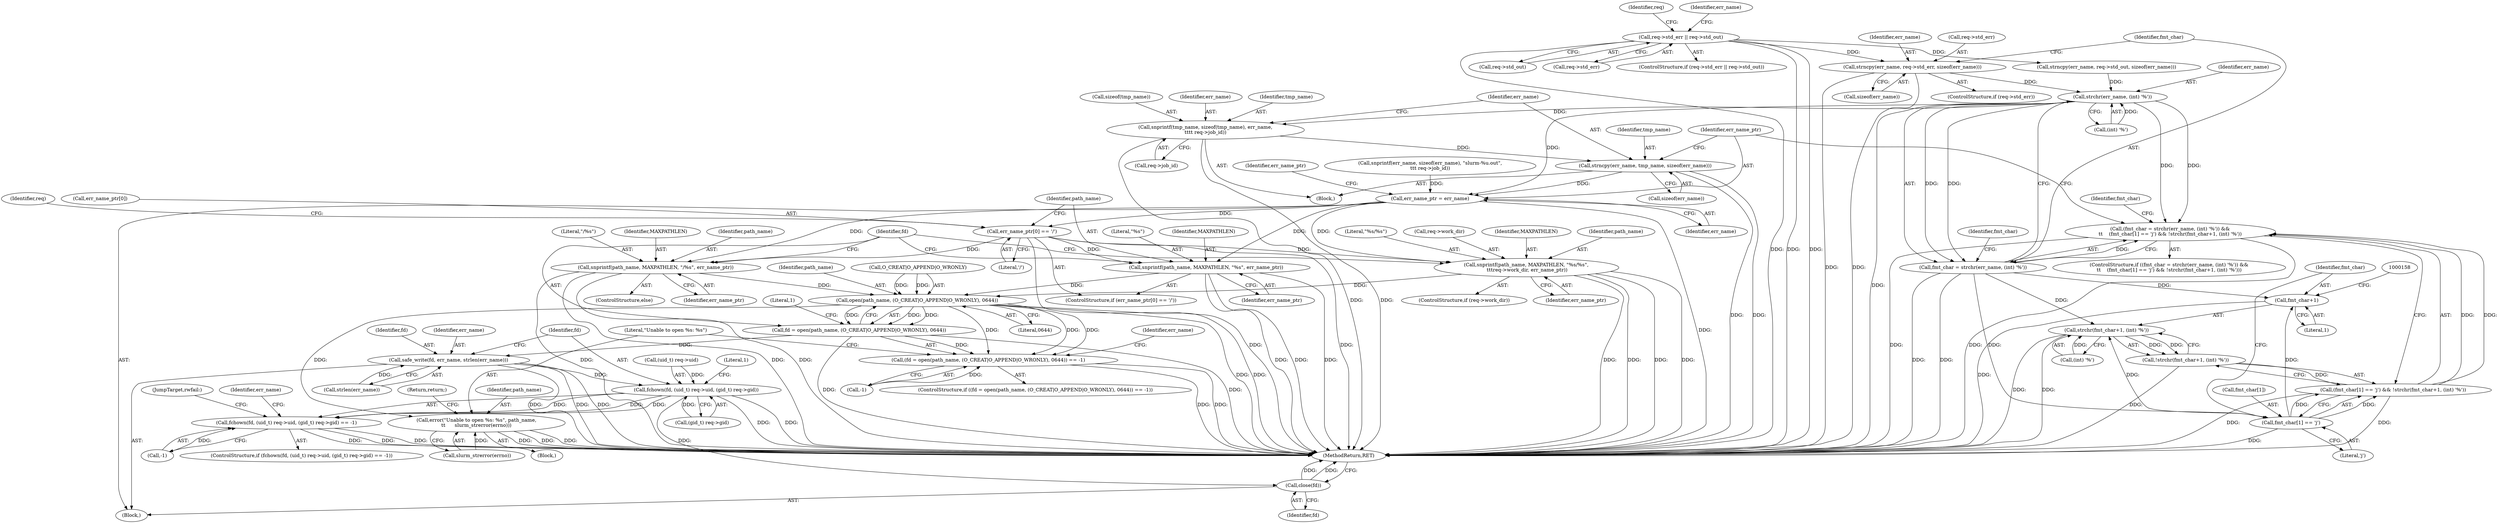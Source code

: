 digraph "0_slurm_92362a92fffe60187df61f99ab11c249d44120ee@API" {
"1000122" [label="(Call,strncpy(err_name, req->std_err, sizeof(err_name)))"];
"1000110" [label="(Call,req->std_err || req->std_out)"];
"1000141" [label="(Call,strchr(err_name, (int) '%'))"];
"1000138" [label="(Call,(fmt_char = strchr(err_name, (int) '%')) &&\n\t\t    (fmt_char[1] == 'j') && !strchr(fmt_char+1, (int) '%'))"];
"1000139" [label="(Call,fmt_char = strchr(err_name, (int) '%'))"];
"1000147" [label="(Call,fmt_char[1] == 'j')"];
"1000146" [label="(Call,(fmt_char[1] == 'j') && !strchr(fmt_char+1, (int) '%'))"];
"1000153" [label="(Call,strchr(fmt_char+1, (int) '%'))"];
"1000152" [label="(Call,!strchr(fmt_char+1, (int) '%'))"];
"1000154" [label="(Call,fmt_char+1)"];
"1000167" [label="(Call,snprintf(tmp_name, sizeof(tmp_name), err_name,\n\t\t\t\t req->job_id))"];
"1000175" [label="(Call,strncpy(err_name, tmp_name, sizeof(err_name)))"];
"1000190" [label="(Call,err_name_ptr = err_name)"];
"1000194" [label="(Call,err_name_ptr[0] == '/')"];
"1000199" [label="(Call,snprintf(path_name, MAXPATHLEN, \"%s\", err_name_ptr))"];
"1000227" [label="(Call,open(path_name, (O_CREAT|O_APPEND|O_WRONLY), 0644))"];
"1000224" [label="(Call,(fd = open(path_name, (O_CREAT|O_APPEND|O_WRONLY), 0644)) == -1)"];
"1000225" [label="(Call,fd = open(path_name, (O_CREAT|O_APPEND|O_WRONLY), 0644))"];
"1000251" [label="(Call,safe_write(fd, err_name, strlen(err_name)))"];
"1000258" [label="(Call,fchown(fd, (uid_t) req->uid, (gid_t) req->gid))"];
"1000257" [label="(Call,fchown(fd, (uid_t) req->uid, (gid_t) req->gid) == -1)"];
"1000285" [label="(Call,close(fd))"];
"1000238" [label="(Call,error(\"Unable to open %s: %s\", path_name,\n\t\t      slurm_strerror(errno)))"];
"1000209" [label="(Call,snprintf(path_name, MAXPATHLEN, \"%s/%s\",\n \t\t\treq->work_dir, err_name_ptr))"];
"1000218" [label="(Call,snprintf(path_name, MAXPATHLEN, \"/%s\", err_name_ptr))"];
"1000285" [label="(Call,close(fd))"];
"1000238" [label="(Call,error(\"Unable to open %s: %s\", path_name,\n\t\t      slurm_strerror(errno)))"];
"1000103" [label="(Block,)"];
"1000286" [label="(Identifier,fd)"];
"1000139" [label="(Call,fmt_char = strchr(err_name, (int) '%'))"];
"1000130" [label="(Call,strncpy(err_name, req->std_out, sizeof(err_name)))"];
"1000177" [label="(Identifier,tmp_name)"];
"1000254" [label="(Call,strlen(err_name))"];
"1000149" [label="(Identifier,fmt_char)"];
"1000256" [label="(ControlStructure,if (fchown(fd, (uid_t) req->uid, (gid_t) req->gid) == -1))"];
"1000167" [label="(Call,snprintf(tmp_name, sizeof(tmp_name), err_name,\n\t\t\t\t req->job_id))"];
"1000257" [label="(Call,fchown(fd, (uid_t) req->uid, (gid_t) req->gid) == -1)"];
"1000228" [label="(Identifier,path_name)"];
"1000127" [label="(Call,sizeof(err_name))"];
"1000235" [label="(Call,-1)"];
"1000171" [label="(Identifier,err_name)"];
"1000220" [label="(Identifier,MAXPATHLEN)"];
"1000175" [label="(Call,strncpy(err_name, tmp_name, sizeof(err_name)))"];
"1000213" [label="(Call,req->work_dir)"];
"1000192" [label="(Identifier,err_name)"];
"1000287" [label="(MethodReturn,RET)"];
"1000147" [label="(Call,fmt_char[1] == 'j')"];
"1000199" [label="(Call,snprintf(path_name, MAXPATHLEN, \"%s\", err_name_ptr))"];
"1000118" [label="(ControlStructure,if (req->std_err))"];
"1000143" [label="(Call,(int) '%')"];
"1000239" [label="(Literal,\"Unable to open %s: %s\")"];
"1000148" [label="(Call,fmt_char[1])"];
"1000274" [label="(Identifier,err_name)"];
"1000205" [label="(ControlStructure,if (req->work_dir))"];
"1000194" [label="(Call,err_name_ptr[0] == '/')"];
"1000196" [label="(Identifier,err_name_ptr)"];
"1000164" [label="(Identifier,fmt_char)"];
"1000218" [label="(Call,snprintf(path_name, MAXPATHLEN, \"/%s\", err_name_ptr))"];
"1000151" [label="(Literal,'j')"];
"1000193" [label="(ControlStructure,if (err_name_ptr[0] == '/'))"];
"1000172" [label="(Call,req->job_id)"];
"1000190" [label="(Call,err_name_ptr = err_name)"];
"1000156" [label="(Literal,1)"];
"1000259" [label="(Identifier,fd)"];
"1000236" [label="(Literal,1)"];
"1000137" [label="(ControlStructure,if ((fmt_char = strchr(err_name, (int) '%')) &&\n\t\t    (fmt_char[1] == 'j') && !strchr(fmt_char+1, (int) '%')))"];
"1000217" [label="(ControlStructure,else)"];
"1000155" [label="(Identifier,fmt_char)"];
"1000176" [label="(Identifier,err_name)"];
"1000211" [label="(Identifier,MAXPATHLEN)"];
"1000202" [label="(Literal,\"%s\")"];
"1000120" [label="(Identifier,req)"];
"1000141" [label="(Call,strchr(err_name, (int) '%'))"];
"1000168" [label="(Identifier,tmp_name)"];
"1000245" [label="(Identifier,err_name)"];
"1000122" [label="(Call,strncpy(err_name, req->std_err, sizeof(err_name)))"];
"1000265" [label="(Call,(gid_t) req->gid)"];
"1000207" [label="(Identifier,req)"];
"1000195" [label="(Call,err_name_ptr[0])"];
"1000271" [label="(Literal,1)"];
"1000182" [label="(Call,snprintf(err_name, sizeof(err_name), \"slurm-%u.out\",\n\t\t\t req->job_id))"];
"1000258" [label="(Call,fchown(fd, (uid_t) req->uid, (gid_t) req->gid))"];
"1000140" [label="(Identifier,fmt_char)"];
"1000284" [label="(JumpTarget,rwfail:)"];
"1000226" [label="(Identifier,fd)"];
"1000114" [label="(Call,req->std_out)"];
"1000203" [label="(Identifier,err_name_ptr)"];
"1000222" [label="(Identifier,err_name_ptr)"];
"1000111" [label="(Call,req->std_err)"];
"1000225" [label="(Call,fd = open(path_name, (O_CREAT|O_APPEND|O_WRONLY), 0644))"];
"1000260" [label="(Call,(uid_t) req->uid)"];
"1000270" [label="(Call,-1)"];
"1000223" [label="(ControlStructure,if ((fd = open(path_name, (O_CREAT|O_APPEND|O_WRONLY), 0644)) == -1))"];
"1000123" [label="(Identifier,err_name)"];
"1000160" [label="(Block,)"];
"1000224" [label="(Call,(fd = open(path_name, (O_CREAT|O_APPEND|O_WRONLY), 0644)) == -1)"];
"1000200" [label="(Identifier,path_name)"];
"1000169" [label="(Call,sizeof(tmp_name))"];
"1000154" [label="(Call,fmt_char+1)"];
"1000109" [label="(ControlStructure,if (req->std_err || req->std_out))"];
"1000138" [label="(Call,(fmt_char = strchr(err_name, (int) '%')) &&\n\t\t    (fmt_char[1] == 'j') && !strchr(fmt_char+1, (int) '%'))"];
"1000110" [label="(Call,req->std_err || req->std_out)"];
"1000252" [label="(Identifier,fd)"];
"1000191" [label="(Identifier,err_name_ptr)"];
"1000153" [label="(Call,strchr(fmt_char+1, (int) '%'))"];
"1000210" [label="(Identifier,path_name)"];
"1000240" [label="(Identifier,path_name)"];
"1000146" [label="(Call,(fmt_char[1] == 'j') && !strchr(fmt_char+1, (int) '%'))"];
"1000152" [label="(Call,!strchr(fmt_char+1, (int) '%'))"];
"1000198" [label="(Literal,'/')"];
"1000216" [label="(Identifier,err_name_ptr)"];
"1000237" [label="(Block,)"];
"1000124" [label="(Call,req->std_err)"];
"1000209" [label="(Call,snprintf(path_name, MAXPATHLEN, \"%s/%s\",\n \t\t\treq->work_dir, err_name_ptr))"];
"1000212" [label="(Literal,\"%s/%s\")"];
"1000234" [label="(Literal,0644)"];
"1000142" [label="(Identifier,err_name)"];
"1000251" [label="(Call,safe_write(fd, err_name, strlen(err_name)))"];
"1000241" [label="(Call,slurm_strerror(errno))"];
"1000243" [label="(Return,return;)"];
"1000219" [label="(Identifier,path_name)"];
"1000183" [label="(Identifier,err_name)"];
"1000221" [label="(Literal,\"/%s\")"];
"1000227" [label="(Call,open(path_name, (O_CREAT|O_APPEND|O_WRONLY), 0644))"];
"1000201" [label="(Identifier,MAXPATHLEN)"];
"1000229" [label="(Call,O_CREAT|O_APPEND|O_WRONLY)"];
"1000253" [label="(Identifier,err_name)"];
"1000178" [label="(Call,sizeof(err_name))"];
"1000157" [label="(Call,(int) '%')"];
"1000122" -> "1000118"  [label="AST: "];
"1000122" -> "1000127"  [label="CFG: "];
"1000123" -> "1000122"  [label="AST: "];
"1000124" -> "1000122"  [label="AST: "];
"1000127" -> "1000122"  [label="AST: "];
"1000140" -> "1000122"  [label="CFG: "];
"1000122" -> "1000287"  [label="DDG: "];
"1000122" -> "1000287"  [label="DDG: "];
"1000110" -> "1000122"  [label="DDG: "];
"1000122" -> "1000141"  [label="DDG: "];
"1000110" -> "1000109"  [label="AST: "];
"1000110" -> "1000111"  [label="CFG: "];
"1000110" -> "1000114"  [label="CFG: "];
"1000111" -> "1000110"  [label="AST: "];
"1000114" -> "1000110"  [label="AST: "];
"1000120" -> "1000110"  [label="CFG: "];
"1000183" -> "1000110"  [label="CFG: "];
"1000110" -> "1000287"  [label="DDG: "];
"1000110" -> "1000287"  [label="DDG: "];
"1000110" -> "1000287"  [label="DDG: "];
"1000110" -> "1000130"  [label="DDG: "];
"1000141" -> "1000139"  [label="AST: "];
"1000141" -> "1000143"  [label="CFG: "];
"1000142" -> "1000141"  [label="AST: "];
"1000143" -> "1000141"  [label="AST: "];
"1000139" -> "1000141"  [label="CFG: "];
"1000141" -> "1000287"  [label="DDG: "];
"1000141" -> "1000138"  [label="DDG: "];
"1000141" -> "1000138"  [label="DDG: "];
"1000141" -> "1000139"  [label="DDG: "];
"1000141" -> "1000139"  [label="DDG: "];
"1000130" -> "1000141"  [label="DDG: "];
"1000143" -> "1000141"  [label="DDG: "];
"1000141" -> "1000167"  [label="DDG: "];
"1000141" -> "1000190"  [label="DDG: "];
"1000138" -> "1000137"  [label="AST: "];
"1000138" -> "1000139"  [label="CFG: "];
"1000138" -> "1000146"  [label="CFG: "];
"1000139" -> "1000138"  [label="AST: "];
"1000146" -> "1000138"  [label="AST: "];
"1000164" -> "1000138"  [label="CFG: "];
"1000191" -> "1000138"  [label="CFG: "];
"1000138" -> "1000287"  [label="DDG: "];
"1000138" -> "1000287"  [label="DDG: "];
"1000139" -> "1000138"  [label="DDG: "];
"1000146" -> "1000138"  [label="DDG: "];
"1000146" -> "1000138"  [label="DDG: "];
"1000140" -> "1000139"  [label="AST: "];
"1000149" -> "1000139"  [label="CFG: "];
"1000139" -> "1000287"  [label="DDG: "];
"1000139" -> "1000287"  [label="DDG: "];
"1000139" -> "1000147"  [label="DDG: "];
"1000139" -> "1000153"  [label="DDG: "];
"1000139" -> "1000154"  [label="DDG: "];
"1000147" -> "1000146"  [label="AST: "];
"1000147" -> "1000151"  [label="CFG: "];
"1000148" -> "1000147"  [label="AST: "];
"1000151" -> "1000147"  [label="AST: "];
"1000155" -> "1000147"  [label="CFG: "];
"1000146" -> "1000147"  [label="CFG: "];
"1000147" -> "1000287"  [label="DDG: "];
"1000147" -> "1000146"  [label="DDG: "];
"1000147" -> "1000146"  [label="DDG: "];
"1000147" -> "1000153"  [label="DDG: "];
"1000147" -> "1000154"  [label="DDG: "];
"1000146" -> "1000152"  [label="CFG: "];
"1000152" -> "1000146"  [label="AST: "];
"1000146" -> "1000287"  [label="DDG: "];
"1000146" -> "1000287"  [label="DDG: "];
"1000152" -> "1000146"  [label="DDG: "];
"1000153" -> "1000152"  [label="AST: "];
"1000153" -> "1000157"  [label="CFG: "];
"1000154" -> "1000153"  [label="AST: "];
"1000157" -> "1000153"  [label="AST: "];
"1000152" -> "1000153"  [label="CFG: "];
"1000153" -> "1000287"  [label="DDG: "];
"1000153" -> "1000287"  [label="DDG: "];
"1000153" -> "1000152"  [label="DDG: "];
"1000153" -> "1000152"  [label="DDG: "];
"1000157" -> "1000153"  [label="DDG: "];
"1000152" -> "1000287"  [label="DDG: "];
"1000154" -> "1000156"  [label="CFG: "];
"1000155" -> "1000154"  [label="AST: "];
"1000156" -> "1000154"  [label="AST: "];
"1000158" -> "1000154"  [label="CFG: "];
"1000154" -> "1000287"  [label="DDG: "];
"1000167" -> "1000160"  [label="AST: "];
"1000167" -> "1000172"  [label="CFG: "];
"1000168" -> "1000167"  [label="AST: "];
"1000169" -> "1000167"  [label="AST: "];
"1000171" -> "1000167"  [label="AST: "];
"1000172" -> "1000167"  [label="AST: "];
"1000176" -> "1000167"  [label="CFG: "];
"1000167" -> "1000287"  [label="DDG: "];
"1000167" -> "1000287"  [label="DDG: "];
"1000167" -> "1000175"  [label="DDG: "];
"1000175" -> "1000160"  [label="AST: "];
"1000175" -> "1000178"  [label="CFG: "];
"1000176" -> "1000175"  [label="AST: "];
"1000177" -> "1000175"  [label="AST: "];
"1000178" -> "1000175"  [label="AST: "];
"1000191" -> "1000175"  [label="CFG: "];
"1000175" -> "1000287"  [label="DDG: "];
"1000175" -> "1000287"  [label="DDG: "];
"1000175" -> "1000190"  [label="DDG: "];
"1000190" -> "1000103"  [label="AST: "];
"1000190" -> "1000192"  [label="CFG: "];
"1000191" -> "1000190"  [label="AST: "];
"1000192" -> "1000190"  [label="AST: "];
"1000196" -> "1000190"  [label="CFG: "];
"1000190" -> "1000287"  [label="DDG: "];
"1000182" -> "1000190"  [label="DDG: "];
"1000190" -> "1000194"  [label="DDG: "];
"1000190" -> "1000199"  [label="DDG: "];
"1000190" -> "1000209"  [label="DDG: "];
"1000190" -> "1000218"  [label="DDG: "];
"1000194" -> "1000193"  [label="AST: "];
"1000194" -> "1000198"  [label="CFG: "];
"1000195" -> "1000194"  [label="AST: "];
"1000198" -> "1000194"  [label="AST: "];
"1000200" -> "1000194"  [label="CFG: "];
"1000207" -> "1000194"  [label="CFG: "];
"1000194" -> "1000287"  [label="DDG: "];
"1000194" -> "1000287"  [label="DDG: "];
"1000194" -> "1000199"  [label="DDG: "];
"1000194" -> "1000209"  [label="DDG: "];
"1000194" -> "1000218"  [label="DDG: "];
"1000199" -> "1000193"  [label="AST: "];
"1000199" -> "1000203"  [label="CFG: "];
"1000200" -> "1000199"  [label="AST: "];
"1000201" -> "1000199"  [label="AST: "];
"1000202" -> "1000199"  [label="AST: "];
"1000203" -> "1000199"  [label="AST: "];
"1000226" -> "1000199"  [label="CFG: "];
"1000199" -> "1000287"  [label="DDG: "];
"1000199" -> "1000287"  [label="DDG: "];
"1000199" -> "1000287"  [label="DDG: "];
"1000199" -> "1000227"  [label="DDG: "];
"1000227" -> "1000225"  [label="AST: "];
"1000227" -> "1000234"  [label="CFG: "];
"1000228" -> "1000227"  [label="AST: "];
"1000229" -> "1000227"  [label="AST: "];
"1000234" -> "1000227"  [label="AST: "];
"1000225" -> "1000227"  [label="CFG: "];
"1000227" -> "1000287"  [label="DDG: "];
"1000227" -> "1000287"  [label="DDG: "];
"1000227" -> "1000224"  [label="DDG: "];
"1000227" -> "1000224"  [label="DDG: "];
"1000227" -> "1000224"  [label="DDG: "];
"1000227" -> "1000225"  [label="DDG: "];
"1000227" -> "1000225"  [label="DDG: "];
"1000227" -> "1000225"  [label="DDG: "];
"1000209" -> "1000227"  [label="DDG: "];
"1000218" -> "1000227"  [label="DDG: "];
"1000229" -> "1000227"  [label="DDG: "];
"1000229" -> "1000227"  [label="DDG: "];
"1000227" -> "1000238"  [label="DDG: "];
"1000224" -> "1000223"  [label="AST: "];
"1000224" -> "1000235"  [label="CFG: "];
"1000225" -> "1000224"  [label="AST: "];
"1000235" -> "1000224"  [label="AST: "];
"1000239" -> "1000224"  [label="CFG: "];
"1000245" -> "1000224"  [label="CFG: "];
"1000224" -> "1000287"  [label="DDG: "];
"1000224" -> "1000287"  [label="DDG: "];
"1000225" -> "1000224"  [label="DDG: "];
"1000235" -> "1000224"  [label="DDG: "];
"1000226" -> "1000225"  [label="AST: "];
"1000236" -> "1000225"  [label="CFG: "];
"1000225" -> "1000287"  [label="DDG: "];
"1000225" -> "1000287"  [label="DDG: "];
"1000225" -> "1000251"  [label="DDG: "];
"1000251" -> "1000103"  [label="AST: "];
"1000251" -> "1000254"  [label="CFG: "];
"1000252" -> "1000251"  [label="AST: "];
"1000253" -> "1000251"  [label="AST: "];
"1000254" -> "1000251"  [label="AST: "];
"1000259" -> "1000251"  [label="CFG: "];
"1000251" -> "1000287"  [label="DDG: "];
"1000251" -> "1000287"  [label="DDG: "];
"1000251" -> "1000287"  [label="DDG: "];
"1000254" -> "1000251"  [label="DDG: "];
"1000251" -> "1000258"  [label="DDG: "];
"1000258" -> "1000257"  [label="AST: "];
"1000258" -> "1000265"  [label="CFG: "];
"1000259" -> "1000258"  [label="AST: "];
"1000260" -> "1000258"  [label="AST: "];
"1000265" -> "1000258"  [label="AST: "];
"1000271" -> "1000258"  [label="CFG: "];
"1000258" -> "1000287"  [label="DDG: "];
"1000258" -> "1000287"  [label="DDG: "];
"1000258" -> "1000257"  [label="DDG: "];
"1000258" -> "1000257"  [label="DDG: "];
"1000258" -> "1000257"  [label="DDG: "];
"1000260" -> "1000258"  [label="DDG: "];
"1000265" -> "1000258"  [label="DDG: "];
"1000258" -> "1000285"  [label="DDG: "];
"1000257" -> "1000256"  [label="AST: "];
"1000257" -> "1000270"  [label="CFG: "];
"1000270" -> "1000257"  [label="AST: "];
"1000274" -> "1000257"  [label="CFG: "];
"1000284" -> "1000257"  [label="CFG: "];
"1000257" -> "1000287"  [label="DDG: "];
"1000257" -> "1000287"  [label="DDG: "];
"1000257" -> "1000287"  [label="DDG: "];
"1000270" -> "1000257"  [label="DDG: "];
"1000285" -> "1000103"  [label="AST: "];
"1000285" -> "1000286"  [label="CFG: "];
"1000286" -> "1000285"  [label="AST: "];
"1000287" -> "1000285"  [label="CFG: "];
"1000285" -> "1000287"  [label="DDG: "];
"1000285" -> "1000287"  [label="DDG: "];
"1000238" -> "1000237"  [label="AST: "];
"1000238" -> "1000241"  [label="CFG: "];
"1000239" -> "1000238"  [label="AST: "];
"1000240" -> "1000238"  [label="AST: "];
"1000241" -> "1000238"  [label="AST: "];
"1000243" -> "1000238"  [label="CFG: "];
"1000238" -> "1000287"  [label="DDG: "];
"1000238" -> "1000287"  [label="DDG: "];
"1000238" -> "1000287"  [label="DDG: "];
"1000241" -> "1000238"  [label="DDG: "];
"1000209" -> "1000205"  [label="AST: "];
"1000209" -> "1000216"  [label="CFG: "];
"1000210" -> "1000209"  [label="AST: "];
"1000211" -> "1000209"  [label="AST: "];
"1000212" -> "1000209"  [label="AST: "];
"1000213" -> "1000209"  [label="AST: "];
"1000216" -> "1000209"  [label="AST: "];
"1000226" -> "1000209"  [label="CFG: "];
"1000209" -> "1000287"  [label="DDG: "];
"1000209" -> "1000287"  [label="DDG: "];
"1000209" -> "1000287"  [label="DDG: "];
"1000209" -> "1000287"  [label="DDG: "];
"1000218" -> "1000217"  [label="AST: "];
"1000218" -> "1000222"  [label="CFG: "];
"1000219" -> "1000218"  [label="AST: "];
"1000220" -> "1000218"  [label="AST: "];
"1000221" -> "1000218"  [label="AST: "];
"1000222" -> "1000218"  [label="AST: "];
"1000226" -> "1000218"  [label="CFG: "];
"1000218" -> "1000287"  [label="DDG: "];
"1000218" -> "1000287"  [label="DDG: "];
"1000218" -> "1000287"  [label="DDG: "];
}
